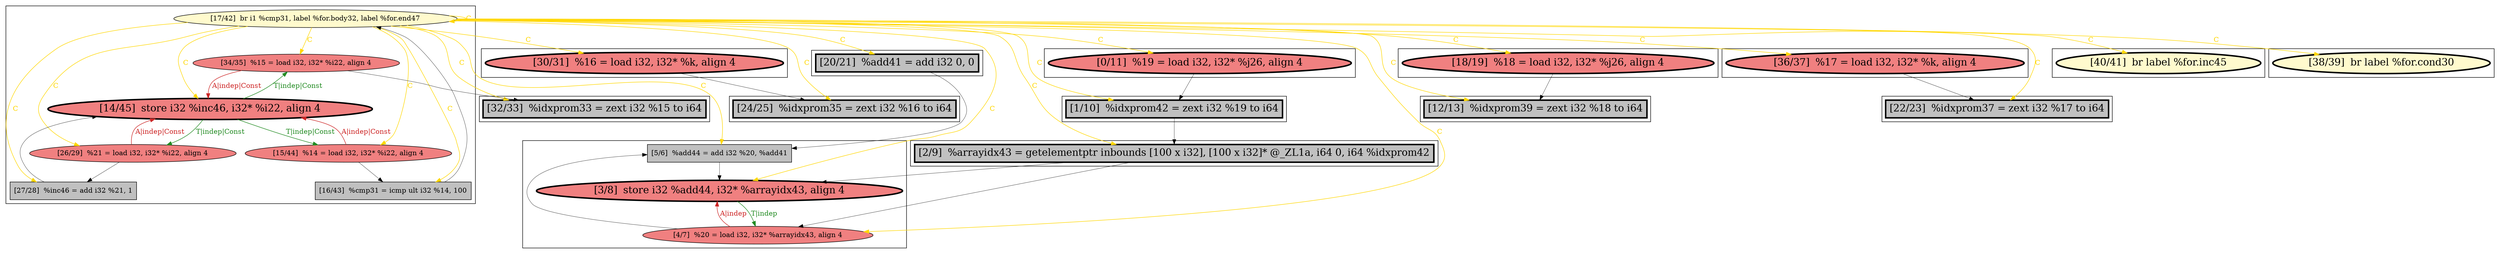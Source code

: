 
digraph G {



node1199->node1196 [style=solid,color=gold,label="C",penwidth=1.0,fontcolor=gold ]
node1199->node1206 [style=solid,color=gold,label="C",penwidth=1.0,fontcolor=gold ]
node1199->node1201 [style=solid,color=gold,label="C",penwidth=1.0,fontcolor=gold ]
node1186->node1185 [style=solid,color=black,label="",penwidth=0.5,fontcolor=black ]
node1198->node1202 [style=solid,color=forestgreen,label="T|indep|Const",penwidth=1.0,fontcolor=forestgreen ]
node1202->node1198 [style=solid,color=firebrick3,label="A|indep|Const",penwidth=1.0,fontcolor=firebrick3 ]
node1191->node1186 [style=solid,color=black,label="",penwidth=0.5,fontcolor=black ]
node1204->node1198 [style=solid,color=black,label="",penwidth=0.5,fontcolor=black ]
node1199->node1199 [style=solid,color=gold,label="C",penwidth=1.0,fontcolor=gold ]
node1202->node1204 [style=solid,color=black,label="",penwidth=0.5,fontcolor=black ]
node1199->node1193 [style=solid,color=gold,label="C",penwidth=1.0,fontcolor=gold ]
node1199->node1184 [style=solid,color=gold,label="C",penwidth=1.0,fontcolor=gold ]
node1198->node1201 [style=solid,color=forestgreen,label="T|indep|Const",penwidth=1.0,fontcolor=forestgreen ]
node1198->node1203 [style=solid,color=forestgreen,label="T|indep|Const",penwidth=1.0,fontcolor=forestgreen ]
node1199->node1191 [style=solid,color=gold,label="C",penwidth=1.0,fontcolor=gold ]
node1199->node1200 [style=solid,color=gold,label="C",penwidth=1.0,fontcolor=gold ]
node1203->node1198 [style=solid,color=firebrick3,label="A|indep|Const",penwidth=1.0,fontcolor=firebrick3 ]
node1199->node1188 [style=solid,color=gold,label="C",penwidth=1.0,fontcolor=gold ]
node1199->node1195 [style=solid,color=gold,label="C",penwidth=1.0,fontcolor=gold ]
node1190->node1184 [style=solid,color=black,label="",penwidth=0.5,fontcolor=black ]
node1199->node1185 [style=solid,color=gold,label="C",penwidth=1.0,fontcolor=gold ]
node1195->node1190 [style=solid,color=black,label="",penwidth=0.5,fontcolor=black ]
node1205->node1192 [style=solid,color=black,label="",penwidth=0.5,fontcolor=black ]
node1199->node1187 [style=solid,color=gold,label="C",penwidth=1.0,fontcolor=gold ]
node1184->node1186 [style=solid,color=black,label="",penwidth=0.5,fontcolor=black ]
node1196->node1193 [style=solid,color=black,label="",penwidth=0.5,fontcolor=black ]
node1199->node1190 [style=solid,color=gold,label="C",penwidth=1.0,fontcolor=gold ]
node1199->node1189 [style=solid,color=gold,label="C",penwidth=1.0,fontcolor=gold ]
node1189->node1188 [style=solid,color=black,label="",penwidth=0.5,fontcolor=black ]
node1201->node1198 [style=solid,color=firebrick3,label="A|indep|Const",penwidth=1.0,fontcolor=firebrick3 ]
node1187->node1195 [style=solid,color=black,label="",penwidth=0.5,fontcolor=black ]
node1199->node1192 [style=solid,color=gold,label="C",penwidth=1.0,fontcolor=gold ]
node1190->node1185 [style=solid,color=black,label="",penwidth=0.5,fontcolor=black ]
node1200->node1199 [style=solid,color=black,label="",penwidth=0.5,fontcolor=black ]
node1203->node1200 [style=solid,color=black,label="",penwidth=0.5,fontcolor=black ]
node1201->node1206 [style=solid,color=black,label="",penwidth=0.5,fontcolor=black ]
node1184->node1185 [style=solid,color=firebrick3,label="A|indep",penwidth=1.0,fontcolor=firebrick3 ]
node1199->node1203 [style=solid,color=gold,label="C",penwidth=1.0,fontcolor=gold ]
node1199->node1202 [style=solid,color=gold,label="C",penwidth=1.0,fontcolor=gold ]
node1185->node1184 [style=solid,color=forestgreen,label="T|indep",penwidth=1.0,fontcolor=forestgreen ]
node1199->node1205 [style=solid,color=gold,label="C",penwidth=1.0,fontcolor=gold ]
node1199->node1198 [style=solid,color=gold,label="C",penwidth=1.0,fontcolor=gold ]
node1199->node1194 [style=solid,color=gold,label="C",penwidth=1.0,fontcolor=gold ]
node1199->node1197 [style=solid,color=gold,label="C",penwidth=1.0,fontcolor=gold ]
node1199->node1186 [style=solid,color=gold,label="C",penwidth=1.0,fontcolor=gold ]
node1199->node1204 [style=solid,color=gold,label="C",penwidth=1.0,fontcolor=gold ]


subgraph cluster13 {


node1205 [penwidth=3.0,fontsize=20,fillcolor=lightcoral,label="[36/37]  %17 = load i32, i32* %k, align 4",shape=ellipse,style=filled ]



}

subgraph cluster11 {


node1197 [penwidth=3.0,fontsize=20,fillcolor=lemonchiffon,label="[38/39]  br label %for.cond30",shape=ellipse,style=filled ]



}

subgraph cluster10 {


node1196 [penwidth=3.0,fontsize=20,fillcolor=lightcoral,label="[30/31]  %16 = load i32, i32* %k, align 4",shape=ellipse,style=filled ]



}

subgraph cluster9 {


node1195 [penwidth=3.0,fontsize=20,fillcolor=grey,label="[1/10]  %idxprom42 = zext i32 %19 to i64",shape=rectangle,style=filled ]



}

subgraph cluster8 {


node1194 [penwidth=3.0,fontsize=20,fillcolor=lemonchiffon,label="[40/41]  br label %for.inc45",shape=ellipse,style=filled ]



}

subgraph cluster7 {


node1193 [penwidth=3.0,fontsize=20,fillcolor=grey,label="[24/25]  %idxprom35 = zext i32 %16 to i64",shape=rectangle,style=filled ]



}

subgraph cluster14 {


node1206 [penwidth=3.0,fontsize=20,fillcolor=grey,label="[32/33]  %idxprom33 = zext i32 %15 to i64",shape=rectangle,style=filled ]



}

subgraph cluster6 {


node1192 [penwidth=3.0,fontsize=20,fillcolor=grey,label="[22/23]  %idxprom37 = zext i32 %17 to i64",shape=rectangle,style=filled ]



}

subgraph cluster0 {


node1186 [fillcolor=grey,label="[5/6]  %add44 = add i32 %20, %add41",shape=rectangle,style=filled ]
node1184 [fillcolor=lightcoral,label="[4/7]  %20 = load i32, i32* %arrayidx43, align 4",shape=ellipse,style=filled ]
node1185 [penwidth=3.0,fontsize=20,fillcolor=lightcoral,label="[3/8]  store i32 %add44, i32* %arrayidx43, align 4",shape=ellipse,style=filled ]



}

subgraph cluster12 {


node1204 [fillcolor=grey,label="[27/28]  %inc46 = add i32 %21, 1",shape=rectangle,style=filled ]
node1198 [penwidth=3.0,fontsize=20,fillcolor=lightcoral,label="[14/45]  store i32 %inc46, i32* %i22, align 4",shape=ellipse,style=filled ]
node1200 [fillcolor=grey,label="[16/43]  %cmp31 = icmp ult i32 %14, 100",shape=rectangle,style=filled ]
node1201 [fillcolor=lightcoral,label="[34/35]  %15 = load i32, i32* %i22, align 4",shape=ellipse,style=filled ]
node1199 [fillcolor=lemonchiffon,label="[17/42]  br i1 %cmp31, label %for.body32, label %for.end47",shape=ellipse,style=filled ]
node1202 [fillcolor=lightcoral,label="[26/29]  %21 = load i32, i32* %i22, align 4",shape=ellipse,style=filled ]
node1203 [fillcolor=lightcoral,label="[15/44]  %14 = load i32, i32* %i22, align 4",shape=ellipse,style=filled ]



}

subgraph cluster5 {


node1191 [penwidth=3.0,fontsize=20,fillcolor=grey,label="[20/21]  %add41 = add i32 0, 0",shape=rectangle,style=filled ]



}

subgraph cluster1 {


node1187 [penwidth=3.0,fontsize=20,fillcolor=lightcoral,label="[0/11]  %19 = load i32, i32* %j26, align 4",shape=ellipse,style=filled ]



}

subgraph cluster2 {


node1188 [penwidth=3.0,fontsize=20,fillcolor=grey,label="[12/13]  %idxprom39 = zext i32 %18 to i64",shape=rectangle,style=filled ]



}

subgraph cluster3 {


node1189 [penwidth=3.0,fontsize=20,fillcolor=lightcoral,label="[18/19]  %18 = load i32, i32* %j26, align 4",shape=ellipse,style=filled ]



}

subgraph cluster4 {


node1190 [penwidth=3.0,fontsize=20,fillcolor=grey,label="[2/9]  %arrayidx43 = getelementptr inbounds [100 x i32], [100 x i32]* @_ZL1a, i64 0, i64 %idxprom42",shape=rectangle,style=filled ]



}

}
